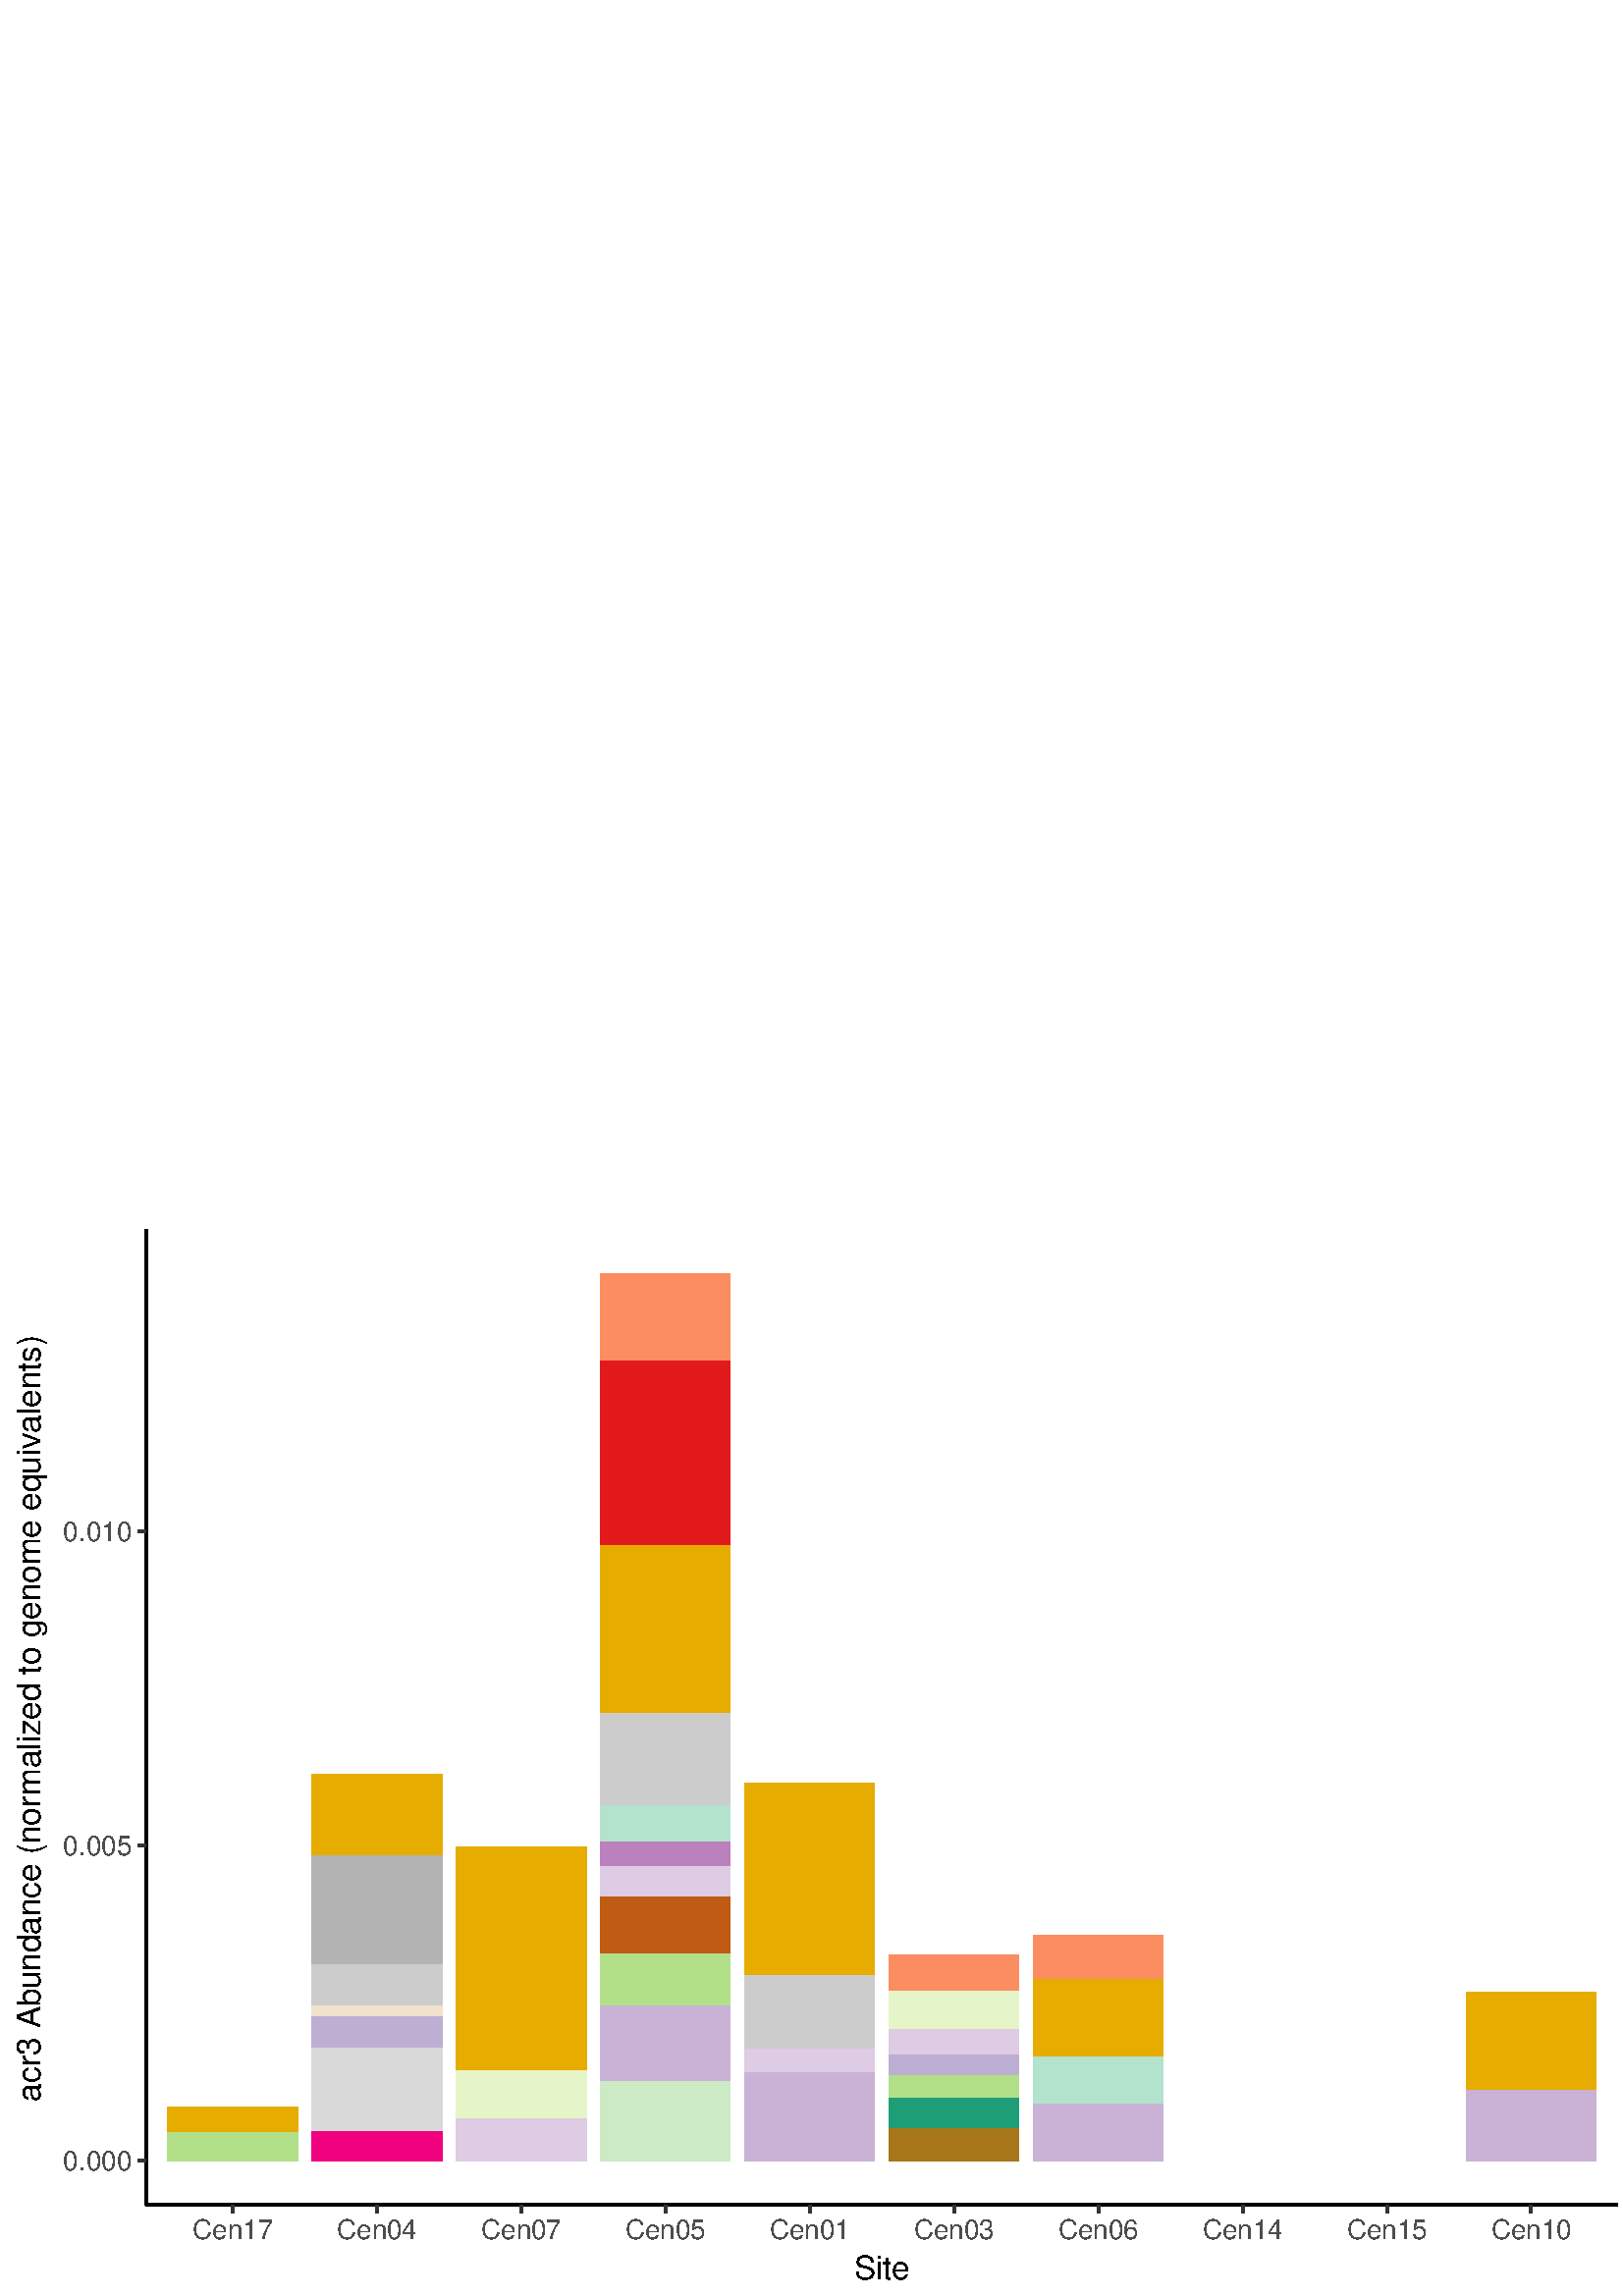 %!PS-Adobe-3.0 EPSF-3.0
%%DocumentNeededResources: font Helvetica
%%+ font Helvetica-Bold
%%+ font Helvetica-Oblique
%%+ font Helvetica-BoldOblique
%%+ font Symbol
%%Pages: (atend)
%%BoundingBox: 0 0 720 397
%%EndComments
%%BeginProlog
/bp  { gs sRGB gs } def
% begin .ps.prolog
/gs  { gsave } bind def
/gr  { grestore } bind def
/ep  { showpage gr gr } bind def
/m   { moveto } bind def
/l  { rlineto } bind def
/np  { newpath } bind def
/cp  { closepath } bind def
/f   { fill } bind def
/o   { stroke } bind def
/c   { newpath 0 360 arc } bind def
/r   { 4 2 roll moveto 1 copy 3 -1 roll exch 0 exch rlineto 0 rlineto -1 mul 0 exch rlineto closepath } bind def
/p1  { stroke } bind def
/p2  { gsave bg fill grestore newpath } bind def
/p3  { gsave bg fill grestore stroke } bind def
/p6  { gsave bg eofill grestore newpath } bind def
/p7  { gsave bg eofill grestore stroke } bind def
/t   { 5 -2 roll moveto gsave rotate
       1 index stringwidth pop
       mul neg 0 rmoveto show grestore } bind def
/ta  { 4 -2 roll moveto gsave rotate show } bind def
/tb  { 2 -1 roll 0 rmoveto show } bind def
/cl  { grestore gsave newpath 3 index 3 index moveto 1 index
       4 -1 roll lineto  exch 1 index lineto lineto
       closepath clip newpath } bind def
/rgb { setrgbcolor } bind def
/s   { scalefont setfont } bind def
% end   .ps.prolog
/sRGB { [ /CIEBasedABC
          << /DecodeLMN
               [ { dup 0.039 le
                        {12.923 div}
                        {0.055 add 1.055 div 2.4 exp }
                     ifelse
                 } bind dup dup
               ]
             /MatrixLMN [0.412 0.213 0.019
                         0.358 0.715 0.119
                         0.18 0.072 0.95]
             /WhitePoint [0.951 1.0 1.089]
           >>
         ] setcolorspace } bind def
/srgb { setcolor } bind def
%%IncludeResource: font Helvetica
/Helvetica findfont
dup length dict begin
  {1 index /FID ne {def} {pop pop} ifelse} forall
  /Encoding ISOLatin1Encoding def
  currentdict
  end
/Font1 exch definefont pop
%%IncludeResource: font Helvetica-Bold
/Helvetica-Bold findfont
dup length dict begin
  {1 index /FID ne {def} {pop pop} ifelse} forall
  /Encoding ISOLatin1Encoding def
  currentdict
  end
/Font2 exch definefont pop
%%IncludeResource: font Helvetica-Oblique
/Helvetica-Oblique findfont
dup length dict begin
  {1 index /FID ne {def} {pop pop} ifelse} forall
  /Encoding ISOLatin1Encoding def
  currentdict
  end
/Font3 exch definefont pop
%%IncludeResource: font Helvetica-BoldOblique
/Helvetica-BoldOblique findfont
dup length dict begin
  {1 index /FID ne {def} {pop pop} ifelse} forall
  /Encoding ISOLatin1Encoding def
  currentdict
  end
/Font4 exch definefont pop
%%IncludeResource: font Symbol
/Symbol findfont
dup length dict begin
  {1 index /FID ne {def} {pop pop} ifelse} forall
  currentdict
  end
/Font5 exch definefont pop
%%EndProlog
%%Page: 1 1
bp
0.00 0.00 720.00 397.00 cl
0.00 0.00 720.00 397.00 cl
0.00 0.00 720.00 397.00 cl
0.00 0.00 720.00 397.00 cl
0.00 0.00 720.00 397.00 cl
0.00 0.00 720.00 397.00 cl
0.00 0.00 720.00 397.00 cl
0.00 0.00 720.00 397.00 cl
0.00 0.00 720.00 397.00 cl
0.00 0.00 720.00 397.00 cl
/bg { 1 1 1 srgb } def
1 1 1 srgb
1.07 setlinewidth
[] 0 setdash
1 setlinecap
1 setlinejoin
10.00 setmiterlimit
0.00 0.00 720.00 397.00 r p3
0.00 0.00 720.00 397.00 cl
53.61 33.36 593.15 391.02 cl
/bg { 1 1 1 srgb } def
53.61 33.36 539.53 357.66 r p2
/bg { 0.698 0.875 0.541 srgb } def
61.55 49.62 47.61 10.56 r p2
/bg { 0.902 0.671 0.008 srgb } def
61.55 60.18 47.61 9.14 r p2
/bg { 0.941 0.008 0.498 srgb } def
114.44 49.62 47.61 10.93 r p2
/bg { 0.851 0.851 0.851 srgb } def
114.44 60.55 47.61 30.63 r p2
/bg { 0.745 0.682 0.831 srgb } def
114.44 91.17 47.61 11.57 r p2
/bg { 0.945 0.886 0.8 srgb } def
114.44 102.75 47.61 4.14 r p2
/bg { 0.8 0.8 0.8 srgb } def
114.44 106.89 47.61 15.01 r p2
/bg { 0.702 0.702 0.702 srgb } def
114.44 121.90 47.61 11.36 r p2
114.44 133.25 47.61 28.64 r p2
/bg { 0.902 0.671 0.008 srgb } def
114.44 161.90 47.61 8.29 r p2
114.44 170.18 47.61 21.14 r p2
/bg { 0.871 0.796 0.894 srgb } def
167.34 49.62 47.61 15.74 r p2
/bg { 0.902 0.961 0.788 srgb } def
167.34 65.36 47.61 17.69 r p2
/bg { 0.902 0.671 0.008 srgb } def
167.34 83.05 47.61 61.01 r p2
167.34 144.05 47.61 20.72 r p2
/bg { 0.8 0.922 0.772 srgb } def
220.23 49.62 47.61 29.45 r p2
/bg { 0.792 0.698 0.839 srgb } def
220.23 79.07 47.61 27.82 r p2
/bg { 0.698 0.875 0.541 srgb } def
220.23 106.89 47.61 18.98 r p2
/bg { 0.749 0.357 0.09 srgb } def
220.23 125.87 47.61 20.67 r p2
/bg { 0.871 0.796 0.894 srgb } def
220.23 146.54 47.61 11.15 r p2
/bg { 0.737 0.502 0.741 srgb } def
220.23 157.69 47.61 9.18 r p2
/bg { 0.702 0.886 0.804 srgb } def
220.23 166.87 47.61 13.26 r p2
/bg { 0.8 0.8 0.8 srgb } def
220.23 180.13 47.61 33.86 r p2
/bg { 0.902 0.671 0.008 srgb } def
220.23 214.00 47.61 29.26 r p2
220.23 243.26 47.61 12.27 r p2
220.23 255.53 47.61 20.01 r p2
/bg { 0.89 0.102 0.11 srgb } def
220.23 275.54 47.61 10.50 r p2
220.23 286.03 47.61 57.16 r p2
/bg { 0.988 0.553 0.384 srgb } def
220.23 343.20 47.61 31.57 r p2
/bg { 0.792 0.698 0.839 srgb } def
273.13 49.62 47.61 32.80 r p2
/bg { 0.871 0.796 0.894 srgb } def
273.13 82.42 47.61 8.40 r p2
/bg { 0.8 0.8 0.8 srgb } def
273.13 90.82 47.61 27.17 r p2
/bg { 0.902 0.671 0.008 srgb } def
273.13 117.99 47.61 38.16 r p2
273.13 156.15 47.61 13.83 r p2
273.13 169.98 47.61 18.09 r p2
/bg { 0.651 0.463 0.114 srgb } def
326.02 49.62 47.61 12.25 r p2
/bg { 0.106 0.62 0.467 srgb } def
326.02 61.87 47.61 11.00 r p2
/bg { 0.698 0.875 0.541 srgb } def
326.02 72.87 47.61 8.35 r p2
/bg { 0.745 0.682 0.831 srgb } def
326.02 81.22 47.61 7.48 r p2
/bg { 0.871 0.796 0.894 srgb } def
326.02 88.70 47.61 9.31 r p2
/bg { 0.902 0.961 0.788 srgb } def
326.02 98.00 47.61 14.22 r p2
/bg { 0.988 0.553 0.384 srgb } def
326.02 112.23 47.61 12.83 r p2
/bg { 0.792 0.698 0.839 srgb } def
378.92 49.62 47.61 21.29 r p2
/bg { 0.702 0.886 0.804 srgb } def
378.92 70.91 47.61 17.28 r p2
/bg { 0.902 0.671 0.008 srgb } def
378.92 88.19 47.61 28.22 r p2
/bg { 0.988 0.553 0.384 srgb } def
378.92 116.40 47.61 15.93 r p2
/bg { 0.792 0.698 0.839 srgb } def
537.60 49.62 47.61 26.33 r p2
/bg { 0.902 0.671 0.008 srgb } def
537.60 75.95 47.61 22.13 r p2
537.60 98.08 47.61 13.52 r p2
0.00 0.00 720.00 397.00 cl
0.00 0.00 720.00 397.00 cl
0.00 0.00 720.00 397.00 cl
0.00 0.00 720.00 397.00 cl
0.00 0.00 720.00 397.00 cl
0.00 0.00 720.00 397.00 cl
0.00 0.00 720.00 397.00 cl
0.00 0.00 720.00 397.00 cl
0.00 0.00 720.00 397.00 cl
0.00 0.00 720.00 397.00 cl
0.00 0.00 720.00 397.00 cl
0.00 0.00 720.00 397.00 cl
0.00 0.00 720.00 397.00 cl
0 0 0 srgb
1.07 setlinewidth
[] 0 setdash
0 setlinecap
1 setlinejoin
10.00 setmiterlimit
np
53.61 33.36 m
0 357.66 l
o
0.00 0.00 720.00 397.00 cl
0.00 0.00 720.00 397.00 cl
0.00 0.00 720.00 397.00 cl
/Font1 findfont 10 s
0.302 0.302 0.302 srgb
48.23 46.03 (0.000) 1 0 t
48.23 161.51 (0.005) 1 0 t
48.23 277.00 (0.010) 1 0 t
0.00 0.00 720.00 397.00 cl
0.00 0.00 720.00 397.00 cl
0.2 0.2 0.2 srgb
1.07 setlinewidth
[] 0 setdash
0 setlinecap
1 setlinejoin
10.00 setmiterlimit
np
50.62 49.62 m
2.99 0 l
o
np
50.62 165.10 m
2.99 0 l
o
np
50.62 280.59 m
2.99 0 l
o
0.00 0.00 720.00 397.00 cl
0.00 0.00 720.00 397.00 cl
0.00 0.00 720.00 397.00 cl
0.00 0.00 720.00 397.00 cl
0.00 0.00 720.00 397.00 cl
0.00 0.00 720.00 397.00 cl
0.00 0.00 720.00 397.00 cl
0 0 0 srgb
1.07 setlinewidth
[] 0 setdash
0 setlinecap
1 setlinejoin
10.00 setmiterlimit
np
53.61 33.36 m
539.54 0 l
o
0.00 0.00 720.00 397.00 cl
0.00 0.00 720.00 397.00 cl
0.00 0.00 720.00 397.00 cl
0.2 0.2 0.2 srgb
1.07 setlinewidth
[] 0 setdash
0 setlinecap
1 setlinejoin
10.00 setmiterlimit
np
85.35 30.37 m
0 2.99 l
o
np
138.24 30.37 m
0 2.99 l
o
np
191.14 30.37 m
0 2.99 l
o
np
244.03 30.37 m
0 2.99 l
o
np
296.93 30.37 m
0 2.99 l
o
np
349.83 30.37 m
0 2.99 l
o
np
402.72 30.37 m
0 2.99 l
o
np
455.62 30.37 m
0 2.99 l
o
np
508.51 30.37 m
0 2.99 l
o
np
561.41 30.37 m
0 2.99 l
o
0.00 0.00 720.00 397.00 cl
0.00 0.00 720.00 397.00 cl
/Font1 findfont 10 s
0.302 0.302 0.302 srgb
85.35 20.80 (Cen17) .5 0 t
138.24 20.80 (Cen04) .5 0 t
191.14 20.80 (Cen07) .5 0 t
244.03 20.80 (Cen05) .5 0 t
296.93 20.80 (Cen01) .5 0 t
349.83 20.80 (Cen03) .5 0 t
402.72 20.80 (Cen06) .5 0 t
455.62 20.80 (Cen14) .5 0 t
508.51 20.80 (Cen15) .5 0 t
561.41 20.80 (Cen10) .5 0 t
0.00 0.00 720.00 397.00 cl
0.00 0.00 720.00 397.00 cl
0.00 0.00 720.00 397.00 cl
0.00 0.00 720.00 397.00 cl
0.00 0.00 720.00 397.00 cl
0.00 0.00 720.00 397.00 cl
/Font1 findfont 12 s
0 0 0 srgb
323.38 6.21 (Site) .5 0 t
0.00 0.00 720.00 397.00 cl
0.00 0.00 720.00 397.00 cl
/Font1 findfont 12 s
0 0 0 srgb
14.59 71.46 (acr3 Ab) 90 ta
-0.240 (undance \(nor) tb
0.300 (maliz) tb
-0.180 (ed to genome equiv) tb
-0.300 (alents\)) tb gr
0.00 0.00 720.00 397.00 cl
0.00 0.00 720.00 397.00 cl
0.00 0.00 720.00 397.00 cl
0.00 0.00 720.00 397.00 cl
0.00 0.00 720.00 397.00 cl
0.00 0.00 720.00 397.00 cl
0.00 0.00 720.00 397.00 cl
0.00 0.00 720.00 397.00 cl
/bg { 1 1 1 srgb } def
604.48 27.25 109.54 369.87 r p2
0.00 0.00 720.00 397.00 cl
0.00 0.00 720.00 397.00 cl
/Font1 findfont 12 s
0 0 0 srgb
610.15 382.84 (gen) 0 ta
-0.120 (us) tb gr
0.00 0.00 720.00 397.00 cl
0.00 0.00 720.00 397.00 cl
0.00 0.00 720.00 397.00 cl
0.00 0.00 720.00 397.00 cl
/bg { 0.988 0.553 0.384 srgb } def
610.86 361.95 15.86 15.86 r p2
0.00 0.00 720.00 397.00 cl
0.00 0.00 720.00 397.00 cl
0.00 0.00 720.00 397.00 cl
0.00 0.00 720.00 397.00 cl
/bg { 0.89 0.102 0.11 srgb } def
610.86 344.67 15.86 15.86 r p2
0.00 0.00 720.00 397.00 cl
0.00 0.00 720.00 397.00 cl
0.00 0.00 720.00 397.00 cl
0.00 0.00 720.00 397.00 cl
/bg { 0.902 0.671 0.008 srgb } def
610.86 327.39 15.86 15.86 r p2
0.00 0.00 720.00 397.00 cl
0.00 0.00 720.00 397.00 cl
0.00 0.00 720.00 397.00 cl
0.00 0.00 720.00 397.00 cl
/bg { 0.702 0.702 0.702 srgb } def
610.86 310.11 15.86 15.86 r p2
0.00 0.00 720.00 397.00 cl
0.00 0.00 720.00 397.00 cl
0.00 0.00 720.00 397.00 cl
0.00 0.00 720.00 397.00 cl
/bg { 0.8 0.8 0.8 srgb } def
610.86 292.83 15.86 15.86 r p2
0.00 0.00 720.00 397.00 cl
0.00 0.00 720.00 397.00 cl
0.00 0.00 720.00 397.00 cl
0.00 0.00 720.00 397.00 cl
/bg { 0.945 0.886 0.8 srgb } def
610.86 275.55 15.86 15.86 r p2
0.00 0.00 720.00 397.00 cl
0.00 0.00 720.00 397.00 cl
0.00 0.00 720.00 397.00 cl
0.00 0.00 720.00 397.00 cl
/bg { 0.702 0.886 0.804 srgb } def
610.86 258.27 15.86 15.86 r p2
0.00 0.00 720.00 397.00 cl
0.00 0.00 720.00 397.00 cl
0.00 0.00 720.00 397.00 cl
0.00 0.00 720.00 397.00 cl
/bg { 0.902 0.961 0.788 srgb } def
610.86 240.99 15.86 15.86 r p2
0.00 0.00 720.00 397.00 cl
0.00 0.00 720.00 397.00 cl
0.00 0.00 720.00 397.00 cl
0.00 0.00 720.00 397.00 cl
/bg { 0.737 0.502 0.741 srgb } def
610.86 223.71 15.86 15.86 r p2
0.00 0.00 720.00 397.00 cl
0.00 0.00 720.00 397.00 cl
0.00 0.00 720.00 397.00 cl
0.00 0.00 720.00 397.00 cl
/bg { 0.871 0.796 0.894 srgb } def
610.86 206.43 15.86 15.86 r p2
0.00 0.00 720.00 397.00 cl
0.00 0.00 720.00 397.00 cl
0.00 0.00 720.00 397.00 cl
0.00 0.00 720.00 397.00 cl
/bg { 0.749 0.357 0.09 srgb } def
610.86 189.15 15.86 15.86 r p2
0.00 0.00 720.00 397.00 cl
0.00 0.00 720.00 397.00 cl
0.00 0.00 720.00 397.00 cl
0.00 0.00 720.00 397.00 cl
/bg { 0.745 0.682 0.831 srgb } def
610.86 171.87 15.86 15.86 r p2
0.00 0.00 720.00 397.00 cl
0.00 0.00 720.00 397.00 cl
0.00 0.00 720.00 397.00 cl
0.00 0.00 720.00 397.00 cl
/bg { 0.698 0.875 0.541 srgb } def
610.86 154.59 15.86 15.86 r p2
0.00 0.00 720.00 397.00 cl
0.00 0.00 720.00 397.00 cl
0.00 0.00 720.00 397.00 cl
0.00 0.00 720.00 397.00 cl
/bg { 0.106 0.62 0.467 srgb } def
610.86 137.31 15.86 15.86 r p2
0.00 0.00 720.00 397.00 cl
0.00 0.00 720.00 397.00 cl
0.00 0.00 720.00 397.00 cl
0.00 0.00 720.00 397.00 cl
/bg { 0.792 0.698 0.839 srgb } def
610.86 120.03 15.86 15.86 r p2
0.00 0.00 720.00 397.00 cl
0.00 0.00 720.00 397.00 cl
0.00 0.00 720.00 397.00 cl
0.00 0.00 720.00 397.00 cl
/bg { 0.851 0.851 0.851 srgb } def
610.86 102.75 15.86 15.86 r p2
0.00 0.00 720.00 397.00 cl
0.00 0.00 720.00 397.00 cl
0.00 0.00 720.00 397.00 cl
0.00 0.00 720.00 397.00 cl
/bg { 0.941 0.008 0.498 srgb } def
610.86 85.47 15.86 15.86 r p2
0.00 0.00 720.00 397.00 cl
0.00 0.00 720.00 397.00 cl
0.00 0.00 720.00 397.00 cl
0.00 0.00 720.00 397.00 cl
/bg { 0.651 0.463 0.114 srgb } def
610.86 68.19 15.86 15.86 r p2
0.00 0.00 720.00 397.00 cl
0.00 0.00 720.00 397.00 cl
0.00 0.00 720.00 397.00 cl
0.00 0.00 720.00 397.00 cl
/bg { 0.8 0.922 0.772 srgb } def
610.86 50.91 15.86 15.86 r p2
0.00 0.00 720.00 397.00 cl
0.00 0.00 720.00 397.00 cl
0.00 0.00 720.00 397.00 cl
0.00 0.00 720.00 397.00 cl
0.00 0.00 720.00 397.00 cl
0.00 0.00 720.00 397.00 cl
/Font1 findfont 10 s
0 0 0 srgb
629.59 366.29 (Agrobacter) 0 ta
0.150 (ium) tb gr
0.00 0.00 720.00 397.00 cl
0.00 0.00 720.00 397.00 cl
/Font1 findfont 10 s
0 0 0 srgb
629.59 349.01 (Bosea) 0 0 t
0.00 0.00 720.00 397.00 cl
0.00 0.00 720.00 397.00 cl
/Font1 findfont 10 s
0 0 0 srgb
629.59 331.73 (Br) 0 ta
-0.100 (adyrhiz) tb
-0.150 (obium) tb gr
0.00 0.00 720.00 397.00 cl
0.00 0.00 720.00 397.00 cl
/Font1 findfont 10 s
0 0 0 srgb
629.59 314.45 (Bur) 0 ta
0.150 (kholder) tb
0.150 (ia) tb gr
0.00 0.00 720.00 397.00 cl
0.00 0.00 720.00 397.00 cl
/Font1 findfont 10 s
0 0 0 srgb
629.59 297.17 (Chelatococcus) 0 0 t
0.00 0.00 720.00 397.00 cl
0.00 0.00 720.00 397.00 cl
/Font1 findfont 10 s
0 0 0 srgb
629.59 279.89 (Cupr) 0 ta
0.150 (ia) tb
-0.200 (vidus) tb gr
0.00 0.00 720.00 397.00 cl
0.00 0.00 720.00 397.00 cl
/Font1 findfont 10 s
0 0 0 srgb
629.59 262.61 (De) 0 ta
-0.300 (v) tb
-0.250 (osia) tb gr
0.00 0.00 720.00 397.00 cl
0.00 0.00 720.00 397.00 cl
/Font1 findfont 10 s
0 0 0 srgb
629.59 245.33 (Hyphomicrobium) 0 0 t
0.00 0.00 720.00 397.00 cl
0.00 0.00 720.00 397.00 cl
/Font1 findfont 10 s
0 0 0 srgb
629.59 228.05 (Kaistia) 0 0 t
0.00 0.00 720.00 397.00 cl
0.00 0.00 720.00 397.00 cl
/Font1 findfont 10 s
0 0 0 srgb
629.59 210.77 (Mesorhiz) 0 ta
-0.150 (obium) tb gr
0.00 0.00 720.00 397.00 cl
0.00 0.00 720.00 397.00 cl
/Font1 findfont 10 s
0 0 0 srgb
629.59 193.49 (Meth) 0 ta
-0.300 (ylobacter) tb
0.150 (ium) tb gr
0.00 0.00 720.00 397.00 cl
0.00 0.00 720.00 397.00 cl
/Font1 findfont 10 s
0 0 0 srgb
629.59 176.21 (Micro) 0 ta
-0.150 (virga) tb gr
0.00 0.00 720.00 397.00 cl
0.00 0.00 720.00 397.00 cl
/Font1 findfont 10 s
0 0 0 srgb
629.59 158.93 (Nitrobacter) 0 0 t
0.00 0.00 720.00 397.00 cl
0.00 0.00 720.00 397.00 cl
/Font1 findfont 10 s
0 0 0 srgb
629.59 141.65 (Oceanibaculum) 0 0 t
0.00 0.00 720.00 397.00 cl
0.00 0.00 720.00 397.00 cl
/Font1 findfont 10 s
0 0 0 srgb
629.59 124.37 (Roseomonas) 0 0 t
0.00 0.00 720.00 397.00 cl
0.00 0.00 720.00 397.00 cl
/Font1 findfont 10 s
0 0 0 srgb
629.59 107.09 (Scytonema) 0 0 t
0.00 0.00 720.00 397.00 cl
0.00 0.00 720.00 397.00 cl
/Font1 findfont 10 s
0 0 0 srgb
629.59 89.81 (Sinorhiz) 0 ta
-0.150 (obium) tb gr
0.00 0.00 720.00 397.00 cl
0.00 0.00 720.00 397.00 cl
/Font1 findfont 10 s
0 0 0 srgb
629.59 72.53 (T) 0 ta
-1.200 (ardiphaga) tb gr
0.00 0.00 720.00 397.00 cl
0.00 0.00 720.00 397.00 cl
/Font1 findfont 10 s
0 0 0 srgb
629.59 55.25 (Xanthobacter) 0 0 t
0.00 0.00 720.00 397.00 cl
0.00 0.00 720.00 397.00 cl
/Font1 findfont 10 s
0 0 0 srgb
629.59 37.97 (NA) 0 0 t
0.00 0.00 720.00 397.00 cl
0.00 0.00 720.00 397.00 cl
0.00 0.00 720.00 397.00 cl
0.00 0.00 720.00 397.00 cl
0.00 0.00 720.00 397.00 cl
0.00 0.00 720.00 397.00 cl
0.00 0.00 720.00 397.00 cl
0.00 0.00 720.00 397.00 cl
0.00 0.00 720.00 397.00 cl
0.00 0.00 720.00 397.00 cl
ep
%%Trailer
%%Pages: 1
%%EOF
